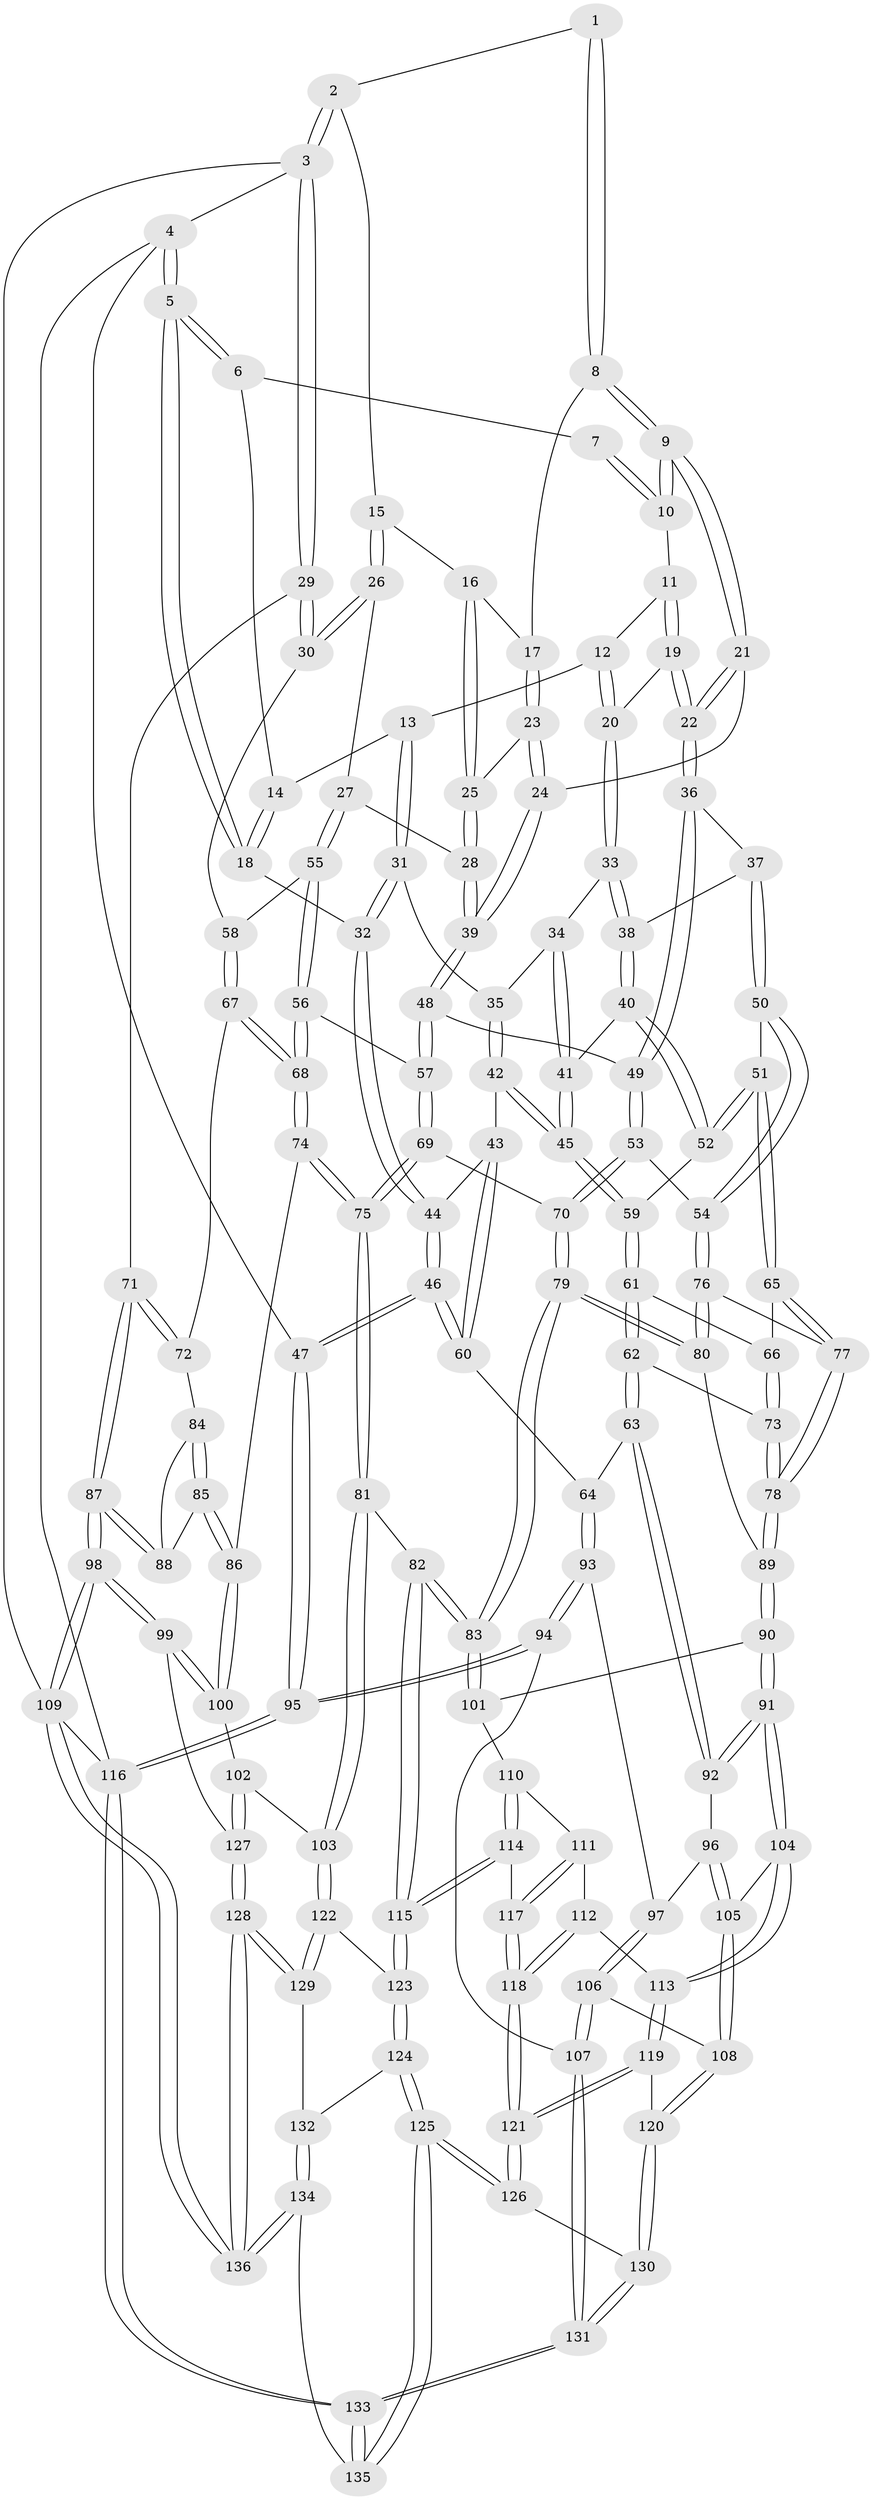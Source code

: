 // Generated by graph-tools (version 1.1) at 2025/16/03/09/25 04:16:48]
// undirected, 136 vertices, 337 edges
graph export_dot {
graph [start="1"]
  node [color=gray90,style=filled];
  1 [pos="+0.6439902265579425+0"];
  2 [pos="+1+0"];
  3 [pos="+1+0"];
  4 [pos="+0+0"];
  5 [pos="+0+0"];
  6 [pos="+0.2884090350361206+0"];
  7 [pos="+0.47176534992642866+0"];
  8 [pos="+0.6745799292199335+0.022942134143346175"];
  9 [pos="+0.6118393480576747+0.14767027669017918"];
  10 [pos="+0.4807299017436984+0"];
  11 [pos="+0.4594878096844802+0.06659564511867841"];
  12 [pos="+0.44893680962658555+0.06858789711095226"];
  13 [pos="+0.29982668938482465+0.0639716380965261"];
  14 [pos="+0.27219680497457227+0"];
  15 [pos="+0.8877169327329996+0.051263169351084444"];
  16 [pos="+0.8580548326294974+0.06743265482182939"];
  17 [pos="+0.7485860074021767+0.05651341390731329"];
  18 [pos="+0.10406444459423927+0.09447883301184785"];
  19 [pos="+0.4873314128970684+0.1222277232640722"];
  20 [pos="+0.36126411528907276+0.15061204180971668"];
  21 [pos="+0.6100067245484705+0.15477083303752784"];
  22 [pos="+0.547507164762682+0.17642086082960937"];
  23 [pos="+0.7557830289217754+0.13534668929798313"];
  24 [pos="+0.6283166682870381+0.1698273384580789"];
  25 [pos="+0.8081434956958922+0.1645630754397276"];
  26 [pos="+0.9382899051345889+0.12721965604513644"];
  27 [pos="+0.8746723685044172+0.24939919634216579"];
  28 [pos="+0.8080988977632896+0.17836569723064322"];
  29 [pos="+1+0.21443983622995752"];
  30 [pos="+1+0.20899322299193335"];
  31 [pos="+0.29847101361234485+0.07735740129338409"];
  32 [pos="+0.1042033130999321+0.1460095300943427"];
  33 [pos="+0.3598614642996639+0.1511790291235604"];
  34 [pos="+0.3364757728460457+0.14662180900428196"];
  35 [pos="+0.3145700706133275+0.13504047394507174"];
  36 [pos="+0.5168084350723445+0.21793941010090215"];
  37 [pos="+0.48586628835768897+0.23714237133681063"];
  38 [pos="+0.4607170671809916+0.23828217411222732"];
  39 [pos="+0.6884687420765232+0.2438279379038893"];
  40 [pos="+0.3939501152554564+0.2774086471459516"];
  41 [pos="+0.36047584680665795+0.24433172028809147"];
  42 [pos="+0.2266503311741924+0.25483408221673004"];
  43 [pos="+0.1976832273180571+0.24613373463985413"];
  44 [pos="+0.09441519448077211+0.17298843095142566"];
  45 [pos="+0.2298676444427525+0.25994359291698454"];
  46 [pos="+0+0.29980901556275"];
  47 [pos="+0+0.2993152120293622"];
  48 [pos="+0.6987061886051854+0.2875792039236376"];
  49 [pos="+0.5795603267425062+0.3320867860467582"];
  50 [pos="+0.4823445239296377+0.36225907630719034"];
  51 [pos="+0.37847914445769565+0.34576814676751705"];
  52 [pos="+0.37887670528227213+0.30556234912460456"];
  53 [pos="+0.5733844525464964+0.34811539417700627"];
  54 [pos="+0.4964620775233745+0.38330721952158264"];
  55 [pos="+0.8785247705752145+0.2667855456891647"];
  56 [pos="+0.7423964591635122+0.32450101923082614"];
  57 [pos="+0.720614289248908+0.3180234386369283"];
  58 [pos="+0.9025158517458071+0.2851341639174821"];
  59 [pos="+0.2304988810081447+0.26140930515222704"];
  60 [pos="+0.051089307568394145+0.4169360282742127"];
  61 [pos="+0.23377510453870737+0.28464475205924933"];
  62 [pos="+0.19546664294908725+0.4293396274829095"];
  63 [pos="+0.15564680645560358+0.4601425510523108"];
  64 [pos="+0.07341140853096517+0.43470466578061806"];
  65 [pos="+0.36661174467595203+0.36294249428569897"];
  66 [pos="+0.3187190726711923+0.36505584966329196"];
  67 [pos="+0.9203584094219055+0.3956204475013112"];
  68 [pos="+0.8203009098450424+0.43697420933479514"];
  69 [pos="+0.7057293005358001+0.34361209251240465"];
  70 [pos="+0.6221331275503784+0.41645534186900346"];
  71 [pos="+1+0.45268549778341616"];
  72 [pos="+0.9398503775254919+0.40708797496593907"];
  73 [pos="+0.2673188019620283+0.4277965008722502"];
  74 [pos="+0.7891739311754556+0.5116835112471846"];
  75 [pos="+0.7109612436267679+0.5555575077066824"];
  76 [pos="+0.49276155192710036+0.44171343691779485"];
  77 [pos="+0.3726983954689405+0.39045053321585604"];
  78 [pos="+0.35405203533508606+0.48779339875543576"];
  79 [pos="+0.596390337678772+0.543446141253012"];
  80 [pos="+0.4988333491070956+0.47328710198722734"];
  81 [pos="+0.6499454918717205+0.6077250251217647"];
  82 [pos="+0.6414357385495297+0.6040743441136974"];
  83 [pos="+0.6245345639477043+0.5908059392453502"];
  84 [pos="+0.9277353380258268+0.4780331852631439"];
  85 [pos="+0.903774865967426+0.5403667946568445"];
  86 [pos="+0.8877654964829582+0.5568348857415277"];
  87 [pos="+1+0.5292435721054538"];
  88 [pos="+0.9746880359817596+0.5247310304532784"];
  89 [pos="+0.36523106060732574+0.5143532518323163"];
  90 [pos="+0.3315717334078181+0.5949225504447104"];
  91 [pos="+0.3278210701782802+0.5967127680964373"];
  92 [pos="+0.17537735402380766+0.5077258004874031"];
  93 [pos="+0.03855822854638408+0.5805034107815186"];
  94 [pos="+0+0.7158147182560781"];
  95 [pos="+0+0.7417092977098365"];
  96 [pos="+0.14731421444204915+0.5846509798861691"];
  97 [pos="+0.11616368439582227+0.5999550381561484"];
  98 [pos="+1+0.830238926621133"];
  99 [pos="+1+0.786490771655023"];
  100 [pos="+0.9431885210924127+0.6770631230863641"];
  101 [pos="+0.41157325532600897+0.6328500694356151"];
  102 [pos="+0.686824349157081+0.6673252260316347"];
  103 [pos="+0.6749579619212088+0.6571130094939149"];
  104 [pos="+0.2878217340246057+0.6632001154580266"];
  105 [pos="+0.19027581826196543+0.6652153465087346"];
  106 [pos="+0.06477608540883974+0.731158457236788"];
  107 [pos="+0.035491066872127316+0.7364523854849785"];
  108 [pos="+0.11380708858584554+0.7356556759972034"];
  109 [pos="+1+1"];
  110 [pos="+0.4201029833543752+0.6685256941921998"];
  111 [pos="+0.3792169621066646+0.7339511501469482"];
  112 [pos="+0.35575686118798544+0.7305936026505643"];
  113 [pos="+0.28871991426867766+0.671877739490138"];
  114 [pos="+0.46182638408083615+0.750288395556025"];
  115 [pos="+0.46830274125749105+0.7544248826411356"];
  116 [pos="+0+1"];
  117 [pos="+0.40539141200273593+0.7557971326127446"];
  118 [pos="+0.351789923575928+0.8197329934199107"];
  119 [pos="+0.26565348930345256+0.7692231774669507"];
  120 [pos="+0.17006924728380685+0.7865794496563073"];
  121 [pos="+0.33046689408711605+0.8673878104919431"];
  122 [pos="+0.5782925002777148+0.8156235070438875"];
  123 [pos="+0.48276284125918295+0.8143667443581092"];
  124 [pos="+0.4575630695280756+0.8528472375688791"];
  125 [pos="+0.3621063085788488+0.9110774526463833"];
  126 [pos="+0.33178491959537443+0.8732519462778942"];
  127 [pos="+0.7704161907573649+0.8473761594959746"];
  128 [pos="+0.7228888448968073+0.9502861378854925"];
  129 [pos="+0.5974033489318641+0.8619182060766016"];
  130 [pos="+0.1699920563287343+0.8837361679525891"];
  131 [pos="+0.11774858990150733+0.9459273221608296"];
  132 [pos="+0.5359529971461606+0.9170673910195509"];
  133 [pos="+0+1"];
  134 [pos="+0.5451199622625945+1"];
  135 [pos="+0.36586621128644947+1"];
  136 [pos="+0.7195329399581062+1"];
  1 -- 2;
  1 -- 8;
  1 -- 8;
  2 -- 3;
  2 -- 3;
  2 -- 15;
  3 -- 4;
  3 -- 29;
  3 -- 29;
  3 -- 109;
  4 -- 5;
  4 -- 5;
  4 -- 47;
  4 -- 116;
  5 -- 6;
  5 -- 6;
  5 -- 18;
  5 -- 18;
  6 -- 7;
  6 -- 14;
  7 -- 10;
  7 -- 10;
  8 -- 9;
  8 -- 9;
  8 -- 17;
  9 -- 10;
  9 -- 10;
  9 -- 21;
  9 -- 21;
  10 -- 11;
  11 -- 12;
  11 -- 19;
  11 -- 19;
  12 -- 13;
  12 -- 20;
  12 -- 20;
  13 -- 14;
  13 -- 31;
  13 -- 31;
  14 -- 18;
  14 -- 18;
  15 -- 16;
  15 -- 26;
  15 -- 26;
  16 -- 17;
  16 -- 25;
  16 -- 25;
  17 -- 23;
  17 -- 23;
  18 -- 32;
  19 -- 20;
  19 -- 22;
  19 -- 22;
  20 -- 33;
  20 -- 33;
  21 -- 22;
  21 -- 22;
  21 -- 24;
  22 -- 36;
  22 -- 36;
  23 -- 24;
  23 -- 24;
  23 -- 25;
  24 -- 39;
  24 -- 39;
  25 -- 28;
  25 -- 28;
  26 -- 27;
  26 -- 30;
  26 -- 30;
  27 -- 28;
  27 -- 55;
  27 -- 55;
  28 -- 39;
  28 -- 39;
  29 -- 30;
  29 -- 30;
  29 -- 71;
  30 -- 58;
  31 -- 32;
  31 -- 32;
  31 -- 35;
  32 -- 44;
  32 -- 44;
  33 -- 34;
  33 -- 38;
  33 -- 38;
  34 -- 35;
  34 -- 41;
  34 -- 41;
  35 -- 42;
  35 -- 42;
  36 -- 37;
  36 -- 49;
  36 -- 49;
  37 -- 38;
  37 -- 50;
  37 -- 50;
  38 -- 40;
  38 -- 40;
  39 -- 48;
  39 -- 48;
  40 -- 41;
  40 -- 52;
  40 -- 52;
  41 -- 45;
  41 -- 45;
  42 -- 43;
  42 -- 45;
  42 -- 45;
  43 -- 44;
  43 -- 60;
  43 -- 60;
  44 -- 46;
  44 -- 46;
  45 -- 59;
  45 -- 59;
  46 -- 47;
  46 -- 47;
  46 -- 60;
  46 -- 60;
  47 -- 95;
  47 -- 95;
  48 -- 49;
  48 -- 57;
  48 -- 57;
  49 -- 53;
  49 -- 53;
  50 -- 51;
  50 -- 54;
  50 -- 54;
  51 -- 52;
  51 -- 52;
  51 -- 65;
  51 -- 65;
  52 -- 59;
  53 -- 54;
  53 -- 70;
  53 -- 70;
  54 -- 76;
  54 -- 76;
  55 -- 56;
  55 -- 56;
  55 -- 58;
  56 -- 57;
  56 -- 68;
  56 -- 68;
  57 -- 69;
  57 -- 69;
  58 -- 67;
  58 -- 67;
  59 -- 61;
  59 -- 61;
  60 -- 64;
  61 -- 62;
  61 -- 62;
  61 -- 66;
  62 -- 63;
  62 -- 63;
  62 -- 73;
  63 -- 64;
  63 -- 92;
  63 -- 92;
  64 -- 93;
  64 -- 93;
  65 -- 66;
  65 -- 77;
  65 -- 77;
  66 -- 73;
  66 -- 73;
  67 -- 68;
  67 -- 68;
  67 -- 72;
  68 -- 74;
  68 -- 74;
  69 -- 70;
  69 -- 75;
  69 -- 75;
  70 -- 79;
  70 -- 79;
  71 -- 72;
  71 -- 72;
  71 -- 87;
  71 -- 87;
  72 -- 84;
  73 -- 78;
  73 -- 78;
  74 -- 75;
  74 -- 75;
  74 -- 86;
  75 -- 81;
  75 -- 81;
  76 -- 77;
  76 -- 80;
  76 -- 80;
  77 -- 78;
  77 -- 78;
  78 -- 89;
  78 -- 89;
  79 -- 80;
  79 -- 80;
  79 -- 83;
  79 -- 83;
  80 -- 89;
  81 -- 82;
  81 -- 103;
  81 -- 103;
  82 -- 83;
  82 -- 83;
  82 -- 115;
  82 -- 115;
  83 -- 101;
  83 -- 101;
  84 -- 85;
  84 -- 85;
  84 -- 88;
  85 -- 86;
  85 -- 86;
  85 -- 88;
  86 -- 100;
  86 -- 100;
  87 -- 88;
  87 -- 88;
  87 -- 98;
  87 -- 98;
  89 -- 90;
  89 -- 90;
  90 -- 91;
  90 -- 91;
  90 -- 101;
  91 -- 92;
  91 -- 92;
  91 -- 104;
  91 -- 104;
  92 -- 96;
  93 -- 94;
  93 -- 94;
  93 -- 97;
  94 -- 95;
  94 -- 95;
  94 -- 107;
  95 -- 116;
  95 -- 116;
  96 -- 97;
  96 -- 105;
  96 -- 105;
  97 -- 106;
  97 -- 106;
  98 -- 99;
  98 -- 99;
  98 -- 109;
  98 -- 109;
  99 -- 100;
  99 -- 100;
  99 -- 127;
  100 -- 102;
  101 -- 110;
  102 -- 103;
  102 -- 127;
  102 -- 127;
  103 -- 122;
  103 -- 122;
  104 -- 105;
  104 -- 113;
  104 -- 113;
  105 -- 108;
  105 -- 108;
  106 -- 107;
  106 -- 107;
  106 -- 108;
  107 -- 131;
  107 -- 131;
  108 -- 120;
  108 -- 120;
  109 -- 136;
  109 -- 136;
  109 -- 116;
  110 -- 111;
  110 -- 114;
  110 -- 114;
  111 -- 112;
  111 -- 117;
  111 -- 117;
  112 -- 113;
  112 -- 118;
  112 -- 118;
  113 -- 119;
  113 -- 119;
  114 -- 115;
  114 -- 115;
  114 -- 117;
  115 -- 123;
  115 -- 123;
  116 -- 133;
  116 -- 133;
  117 -- 118;
  117 -- 118;
  118 -- 121;
  118 -- 121;
  119 -- 120;
  119 -- 121;
  119 -- 121;
  120 -- 130;
  120 -- 130;
  121 -- 126;
  121 -- 126;
  122 -- 123;
  122 -- 129;
  122 -- 129;
  123 -- 124;
  123 -- 124;
  124 -- 125;
  124 -- 125;
  124 -- 132;
  125 -- 126;
  125 -- 126;
  125 -- 135;
  125 -- 135;
  126 -- 130;
  127 -- 128;
  127 -- 128;
  128 -- 129;
  128 -- 129;
  128 -- 136;
  128 -- 136;
  129 -- 132;
  130 -- 131;
  130 -- 131;
  131 -- 133;
  131 -- 133;
  132 -- 134;
  132 -- 134;
  133 -- 135;
  133 -- 135;
  134 -- 135;
  134 -- 136;
  134 -- 136;
}
